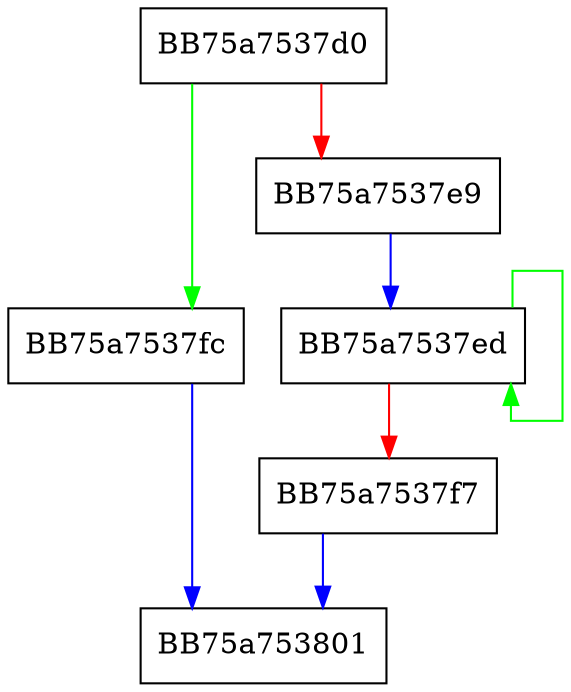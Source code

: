 digraph WPP_SF_LDsdd {
  node [shape="box"];
  graph [splines=ortho];
  BB75a7537d0 -> BB75a7537fc [color="green"];
  BB75a7537d0 -> BB75a7537e9 [color="red"];
  BB75a7537e9 -> BB75a7537ed [color="blue"];
  BB75a7537ed -> BB75a7537ed [color="green"];
  BB75a7537ed -> BB75a7537f7 [color="red"];
  BB75a7537f7 -> BB75a753801 [color="blue"];
  BB75a7537fc -> BB75a753801 [color="blue"];
}